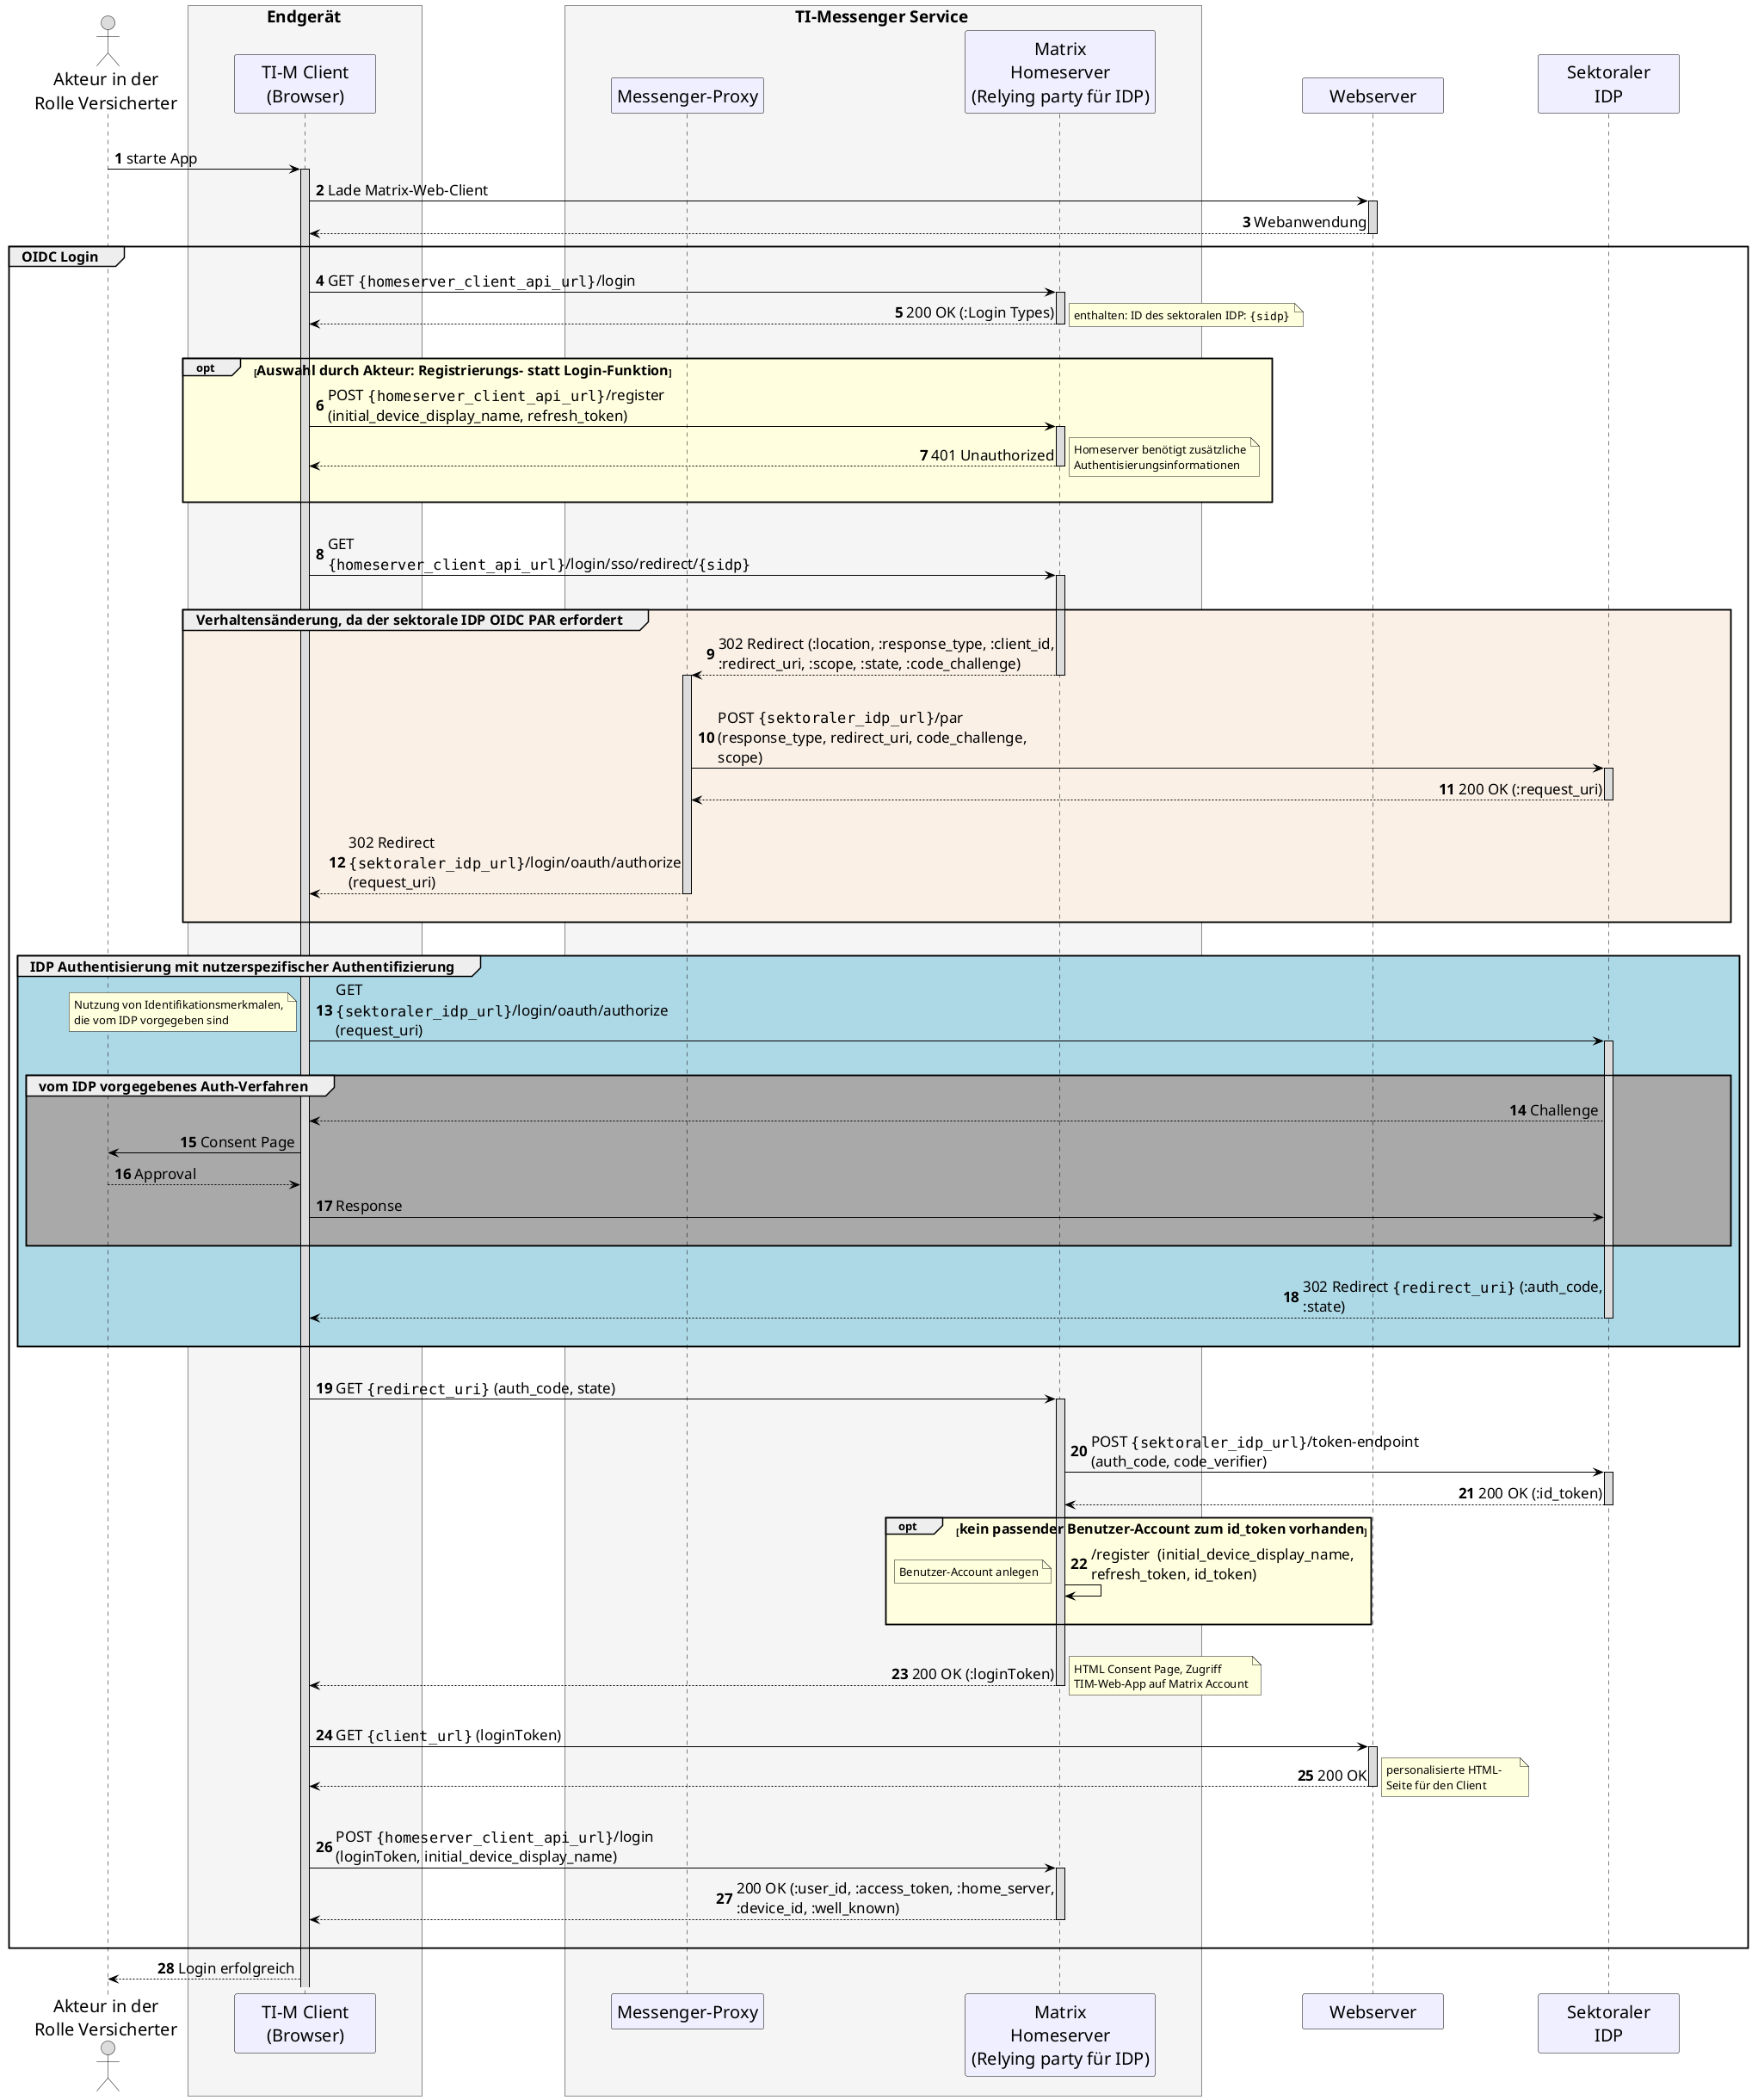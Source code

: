 @startuml "TI-Messenger_OIDC_Login_simplified"
skinparam sequenceMessageAlign direction
skinparam WrapWidth 300
skinparam minClassWidth 150
skinparam BoxPadding 1
skinparam ParticipantPadding 50
skinparam sequenceReferenceHeaderBackgroundColor palegreen
scale max 2048 width
skinparam maxMessageSize 400

skinparam sequence {
ArrowColor black
ArrowFontSize 17
ActorBorderColor black
LifeLineBorderColor black
LifeLineBackgroundColor Gainsboro

ParticipantBorderColor Motivation
ParticipantBackgroundColor Motivation
ParticipantFontSize 20
ParticipantFontColor black
ParticipantBorderColor Black
ParticipantBackgroundColor MOTIVATION

ActorBackgroundColor Gainsboro
ActorFontColor black
ActorFontSize 20
}

autonumber

actor us as "Akteur in der\nRolle Versicherter"
box <size:19>Endgerät</size> #WhiteSmoke
  participant app as "TI-M Client\n(Browser)"
end box
box <size:19>TI-Messenger Service</size> #WhiteSmoke
  participant pr as "Messenger-Proxy"
  participant hs as "Matrix\nHomeserver\n(Relying party für IDP)"
end box
participant mc as "Webserver"
participant idp as "Sektoraler\nIDP"

|||

us -> app: starte App

activate app
  app -> mc: Lade Matrix-Web-Client
  activate mc
  mc --> app --: Webanwendung
  group <size:16>OIDC Login</size>
    app -> hs ++: GET ""{homeserver_client_api_url}""/login
    hs --> app --: 200 OK (:Login Types)
    note right
    enthalten: ID des sektoralen IDP: ""{sidp}""
    end note
    |||
    opt #LightYellow <size:16>Auswahl durch Akteur: Registrierungs- statt Login-Funktion</size>
    app -> hs ++: POST ""{homeserver_client_api_url}""/register (initial_device_display_name, refresh_token)
    hs --> app --: 401 Unauthorized
    note right
    Homeserver benötigt zusätzliche Authentisierungsinformationen
    end note
    |||
    end
    |||
    app -> hs++: GET ""{homeserver_client_api_url}""/login/sso/redirect/""{sidp}""
    |||
    group #Linen <size:16>Verhaltensänderung, da der sektorale IDP OIDC PAR erfordert</size>
      hs --> pr --++: 302 Redirect (:location, :response_type, :client_id, :redirect_uri, :scope, :state, :code_challenge)
      |||
      pr -> idp ++: POST ""{sektoraler_idp_url}""/par (response_type, redirect_uri, code_challenge, scope)

      idp --> pr --: 200 OK (:request_uri)
      |||
      pr --> app --: 302 Redirect ""{sektoraler_idp_url}""/login/oauth/authorize (request_uri)
      |||
    end
    |||
    group #LightBlue <size:16>IDP Authentisierung mit nutzerspezifischer Authentifizierung</size>
      app -> idp ++: GET ""{sektoraler_idp_url}""/login/oauth/authorize (request_uri)
      note left
      Nutzung von Identifikationsmerkmalen,
      die vom IDP vorgegeben sind
      end note
      |||
      group #DarkGray <size:16>vom IDP vorgegebenes Auth-Verfahren</size>
        idp --> app: Challenge
        app -> us: Consent Page
        us --> app: Approval
        app -> idp: Response
      |||
      end
      |||
      idp --> app --: 302 Redirect ""{redirect_uri}"" (:auth_code, :state)
      |||
    end
    |||
    app -> hs ++: GET ""{redirect_uri}"" (auth_code, state)
    |||
    hs -> idp ++: POST ""{sektoraler_idp_url}""/token-endpoint (auth_code, code_verifier)
    idp --> hs --: 200 OK (:id_token)
    opt #LightYellow <size:16>kein passender Benutzer-Account zum id_token vorhanden</size>
    hs -> hs: /register  (initial_device_display_name, refresh_token, id_token)
    note left
    Benutzer-Account anlegen
    end note
    |||
    end
    |||
    hs --> app --: 200 OK (:loginToken)
    note right
    HTML Consent Page, Zugriff
    TIM-Web-App auf Matrix Account
    end note
    |||
    app -> mc ++: GET ""{client_url}"" (loginToken)
    mc --> app--: 200 OK
    note right
    personalisierte HTML-
    Seite für den Client
    end note
    |||
    app -> hs ++: POST ""{homeserver_client_api_url}""/login (loginToken, initial_device_display_name)
    hs --> app --: 200 OK (:user_id, :access_token, :home_server, :device_id, :well_known)
    |||
  end
  app --> us: Login erfolgreich
@enduml
